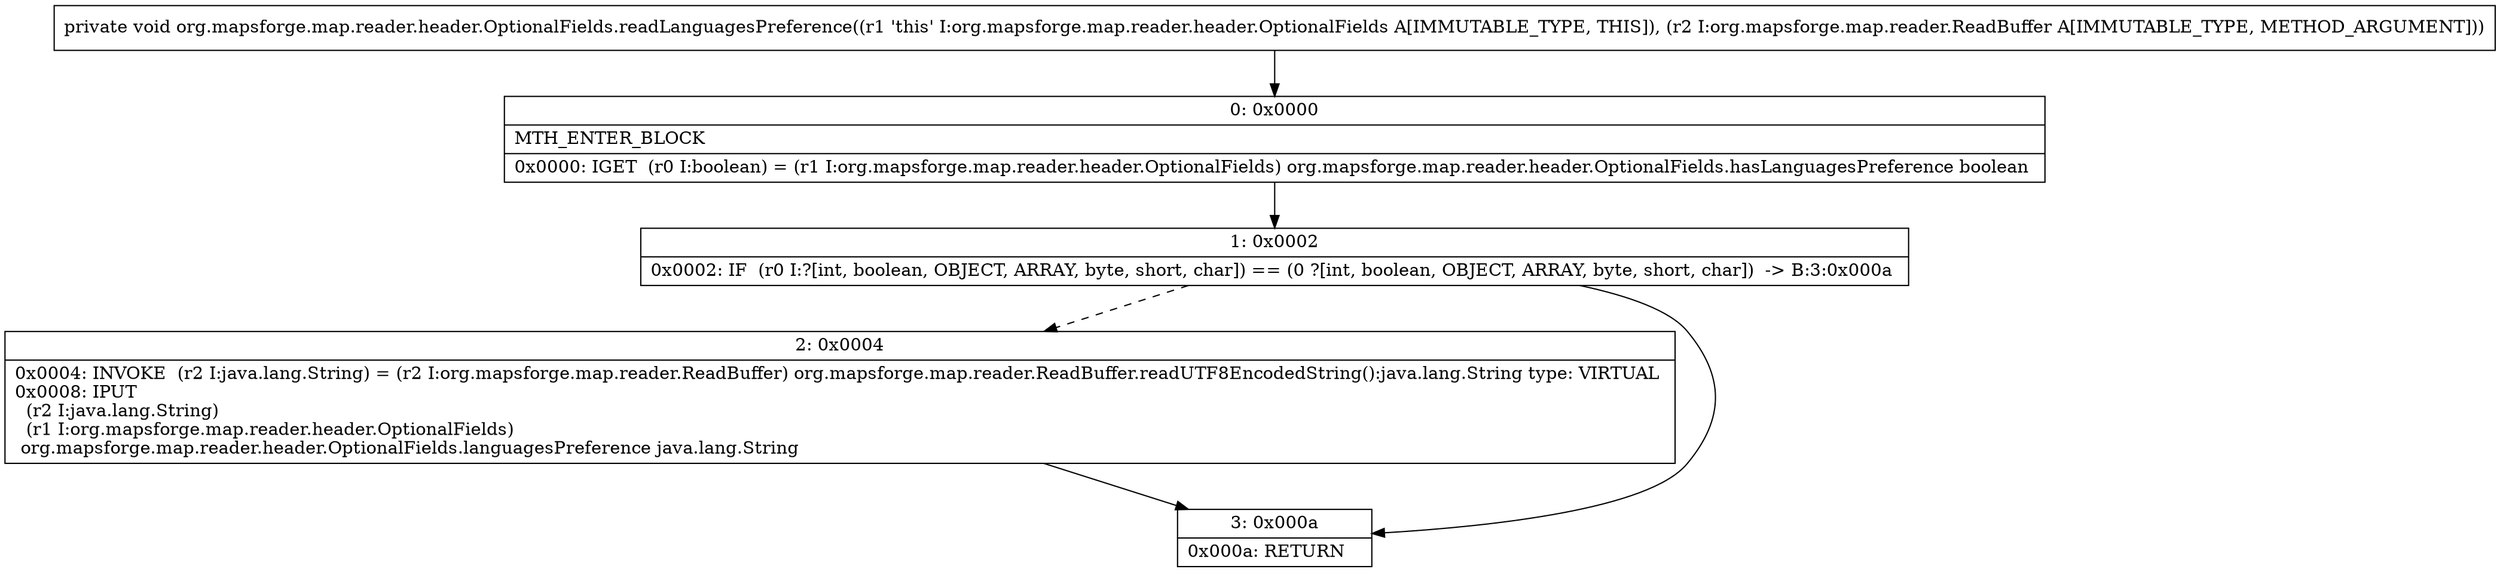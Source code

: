 digraph "CFG fororg.mapsforge.map.reader.header.OptionalFields.readLanguagesPreference(Lorg\/mapsforge\/map\/reader\/ReadBuffer;)V" {
Node_0 [shape=record,label="{0\:\ 0x0000|MTH_ENTER_BLOCK\l|0x0000: IGET  (r0 I:boolean) = (r1 I:org.mapsforge.map.reader.header.OptionalFields) org.mapsforge.map.reader.header.OptionalFields.hasLanguagesPreference boolean \l}"];
Node_1 [shape=record,label="{1\:\ 0x0002|0x0002: IF  (r0 I:?[int, boolean, OBJECT, ARRAY, byte, short, char]) == (0 ?[int, boolean, OBJECT, ARRAY, byte, short, char])  \-\> B:3:0x000a \l}"];
Node_2 [shape=record,label="{2\:\ 0x0004|0x0004: INVOKE  (r2 I:java.lang.String) = (r2 I:org.mapsforge.map.reader.ReadBuffer) org.mapsforge.map.reader.ReadBuffer.readUTF8EncodedString():java.lang.String type: VIRTUAL \l0x0008: IPUT  \l  (r2 I:java.lang.String)\l  (r1 I:org.mapsforge.map.reader.header.OptionalFields)\l org.mapsforge.map.reader.header.OptionalFields.languagesPreference java.lang.String \l}"];
Node_3 [shape=record,label="{3\:\ 0x000a|0x000a: RETURN   \l}"];
MethodNode[shape=record,label="{private void org.mapsforge.map.reader.header.OptionalFields.readLanguagesPreference((r1 'this' I:org.mapsforge.map.reader.header.OptionalFields A[IMMUTABLE_TYPE, THIS]), (r2 I:org.mapsforge.map.reader.ReadBuffer A[IMMUTABLE_TYPE, METHOD_ARGUMENT])) }"];
MethodNode -> Node_0;
Node_0 -> Node_1;
Node_1 -> Node_2[style=dashed];
Node_1 -> Node_3;
Node_2 -> Node_3;
}

